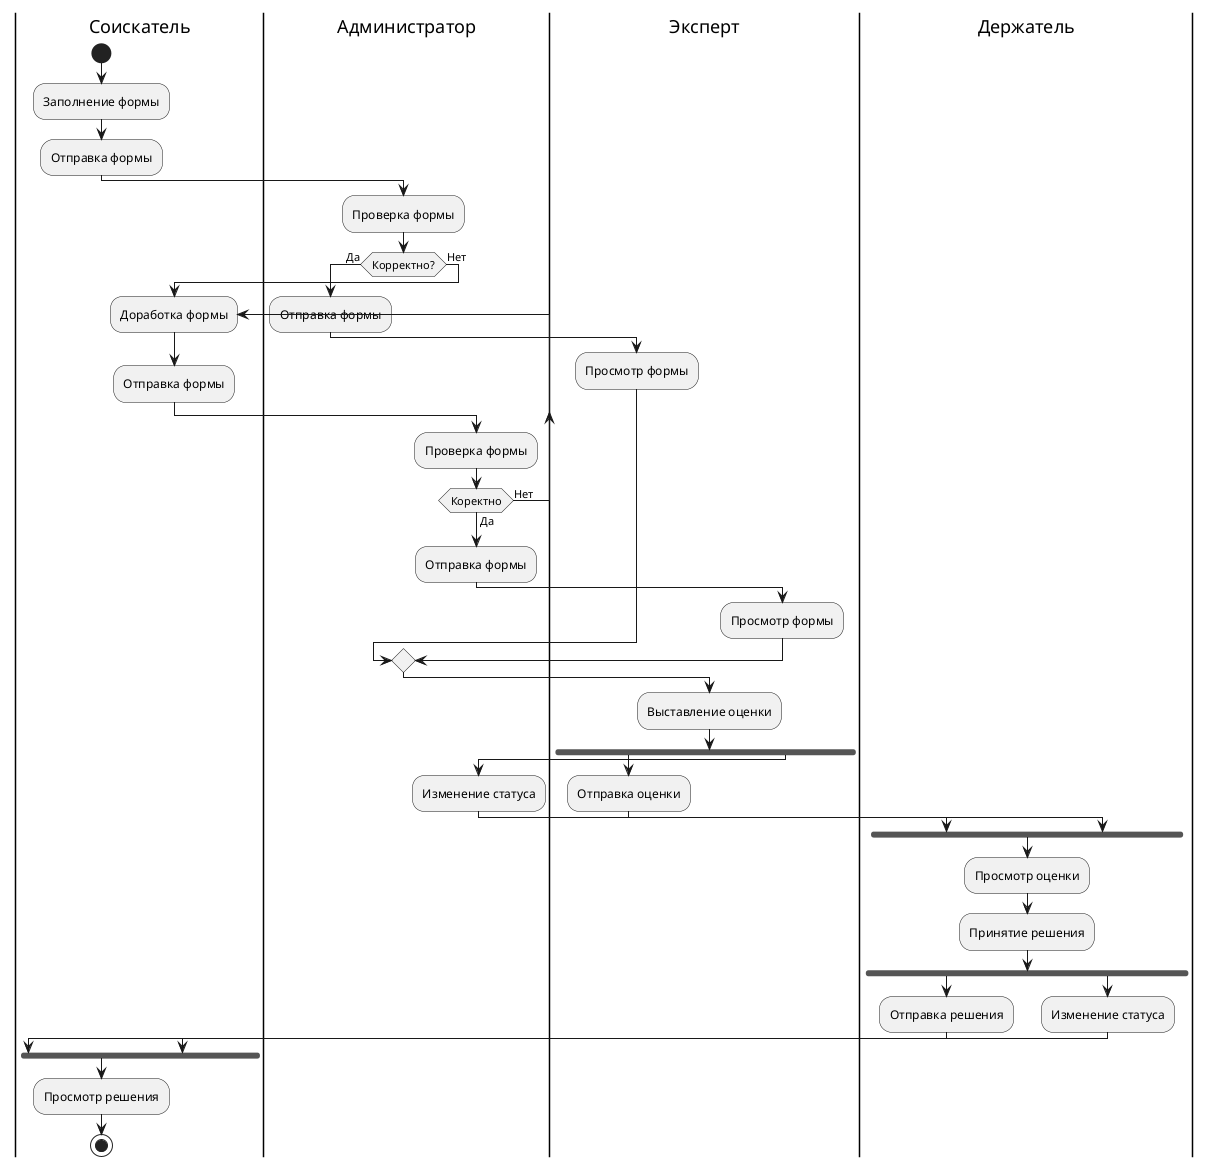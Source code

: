 @startuml

|Соискатель|
start
:Заполнение формы;
:Отправка формы;

|Администратор|
:Проверка формы;
if (Корректно?) then (Да)
:Отправка формы;

|Эксперт|
:Просмотр формы;

else (Нет)
|Соискатель|
repeat :Доработка формы;
    :Отправка формы;
    |Администратор|
    :Проверка формы;
    repeat while (Коректно) is (Нет) not (Да)

:Отправка формы;
|Эксперт|
:Просмотр формы;

endif
:Выставление оценки;
fork
:Отправка оценки;
fork again
|Администратор|
:Изменение статуса;
|Держатель|
end fork
:Просмотр оценки;
:Принятие решения;
fork
:Отправка решения;
fork again
:Изменение статуса;
|Соискатель|
end fork
:Просмотр решения;
stop

@enduml
